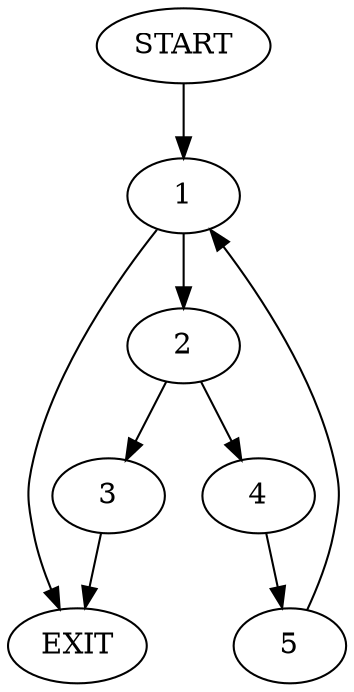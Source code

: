 digraph { 
0 [label="START"];
1;
2;
3;
4;
5;
6[label="EXIT"];
0 -> 1;
1 -> 2;
1 -> 6;
2 -> 3;
2 -> 4;
3 -> 6;
4 -> 5;
5 -> 1;
}